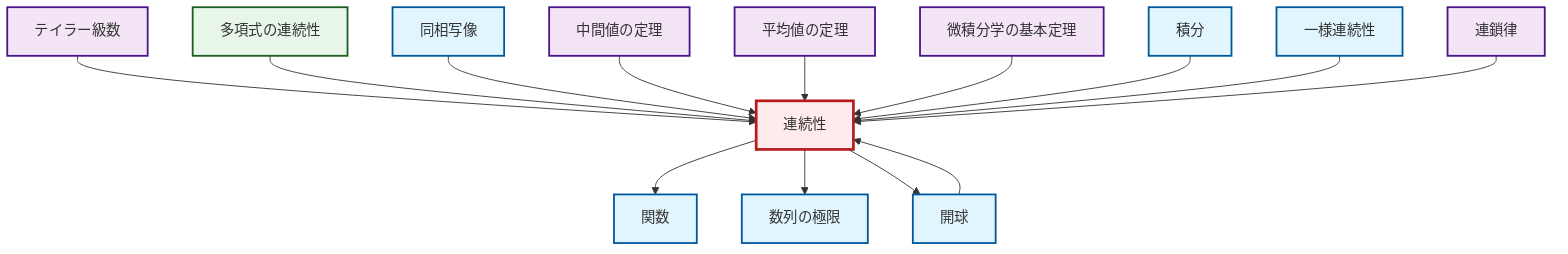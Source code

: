 graph TD
    classDef definition fill:#e1f5fe,stroke:#01579b,stroke-width:2px
    classDef theorem fill:#f3e5f5,stroke:#4a148c,stroke-width:2px
    classDef axiom fill:#fff3e0,stroke:#e65100,stroke-width:2px
    classDef example fill:#e8f5e9,stroke:#1b5e20,stroke-width:2px
    classDef current fill:#ffebee,stroke:#b71c1c,stroke-width:3px
    def-integral["積分"]:::definition
    thm-chain-rule["連鎖律"]:::theorem
    def-function["関数"]:::definition
    ex-polynomial-continuity["多項式の連続性"]:::example
    def-homeomorphism["同相写像"]:::definition
    thm-intermediate-value["中間値の定理"]:::theorem
    def-limit["数列の極限"]:::definition
    def-open-ball["開球"]:::definition
    def-uniform-continuity["一様連続性"]:::definition
    def-continuity["連続性"]:::definition
    thm-mean-value["平均値の定理"]:::theorem
    thm-fundamental-calculus["微積分学の基本定理"]:::theorem
    thm-taylor-series["テイラー級数"]:::theorem
    thm-taylor-series --> def-continuity
    ex-polynomial-continuity --> def-continuity
    def-homeomorphism --> def-continuity
    def-continuity --> def-function
    def-continuity --> def-limit
    thm-intermediate-value --> def-continuity
    thm-mean-value --> def-continuity
    def-open-ball --> def-continuity
    thm-fundamental-calculus --> def-continuity
    def-continuity --> def-open-ball
    def-integral --> def-continuity
    def-uniform-continuity --> def-continuity
    thm-chain-rule --> def-continuity
    class def-continuity current
